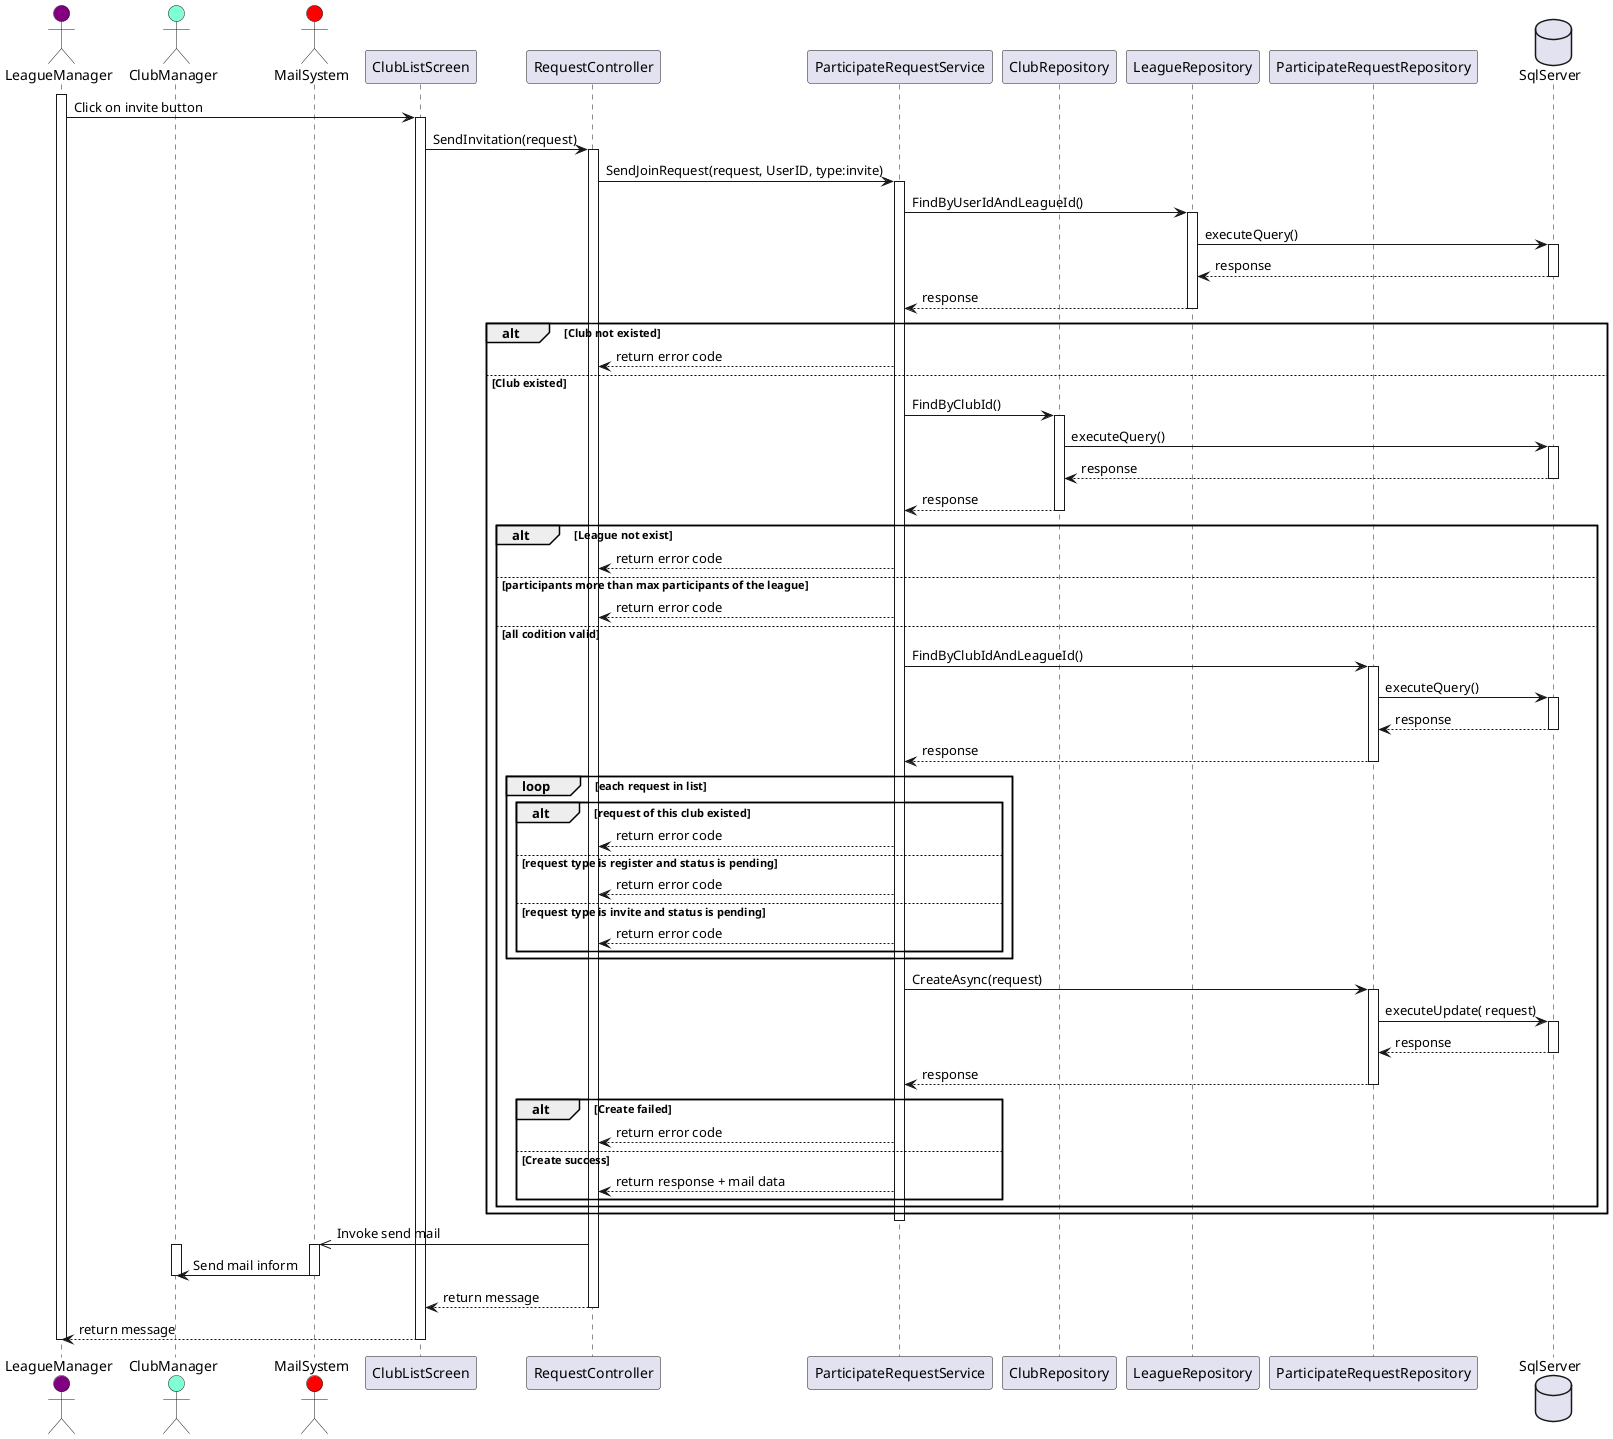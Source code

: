 @startuml Invite Club
actor LeagueManager #Purple
actor ClubManager #Aquamarine
actor MailSystem #red
participant ClubListScreen
participant RequestController
participant ParticipateRequestService
participant ClubRepository
participant LeagueRepository
participant ParticipateRequestRepository
database SqlServer

activate LeagueManager
    LeagueManager -> ClubListScreen: Click on invite button
    activate ClubListScreen
        ClubListScreen -> RequestController: SendInvitation(request)
        activate RequestController
            RequestController -> ParticipateRequestService: SendJoinRequest(request, UserID, type:invite)
            activate ParticipateRequestService
                ParticipateRequestService -> LeagueRepository: FindByUserIdAndLeagueId()
                activate LeagueRepository
                    LeagueRepository -> SqlServer : executeQuery()
                    activate SqlServer
                        SqlServer --> LeagueRepository: response
                    deactivate SqlServer
                    LeagueRepository --> ParticipateRequestService: response
                deactivate LeagueRepository
                alt Club not existed
                    ParticipateRequestService --> RequestController: return error code
                else Club existed
                    ParticipateRequestService -> ClubRepository: FindByClubId()
                    activate ClubRepository
                    ClubRepository -> SqlServer : executeQuery()
                        activate SqlServer
                            SqlServer --> ClubRepository: response
                        deactivate SqlServer
                    ClubRepository --> ParticipateRequestService: response
                    deactivate ClubRepository
                    alt League not exist 
                        ParticipateRequestService --> RequestController: return error code
                    else participants more than max participants of the league 
                        ParticipateRequestService --> RequestController: return error code
                    else all codition valid 
                        ParticipateRequestService -> ParticipateRequestRepository: FindByClubIdAndLeagueId()
                        activate ParticipateRequestRepository
                        ParticipateRequestRepository -> SqlServer : executeQuery()
                            activate SqlServer
                                SqlServer --> ParticipateRequestRepository: response
                            deactivate SqlServer
                        ParticipateRequestRepository --> ParticipateRequestService: response
                        deactivate ParticipateRequestRepository
                        loop each request in list 
                            alt request of this club existed
                                ParticipateRequestService --> RequestController: return error code
                            else request type is register and status is pending
                                ParticipateRequestService --> RequestController: return error code
                            else request type is invite and status is pending
                                ParticipateRequestService --> RequestController: return error code
                            end
                        end
                        ParticipateRequestService -> ParticipateRequestRepository: CreateAsync(request)
                        activate ParticipateRequestRepository
                        ParticipateRequestRepository -> SqlServer : executeUpdate( request)
                            activate SqlServer
                                SqlServer --> ParticipateRequestRepository: response
                            deactivate SqlServer
                        ParticipateRequestRepository --> ParticipateRequestService: response
                        deactivate ParticipateRequestRepository
                        alt Create failed 
                            ParticipateRequestService --> RequestController: return error code
                        else Create success 
                            ParticipateRequestService --> RequestController: return response + mail data
                        end 
                    end
                end
            deactivate ParticipateRequestService
            RequestController ->> MailSystem: Invoke send mail
            activate MailSystem
                activate ClubManager
                MailSystem -> ClubManager: Send mail inform
                deactivate ClubManager
            deactivate MailSystem
            RequestController --> ClubListScreen: return message
        deactivate RequestController
        ClubListScreen --> LeagueManager: return message
    deactivate ClubListScreen
deactivate LeagueManager

@enduml